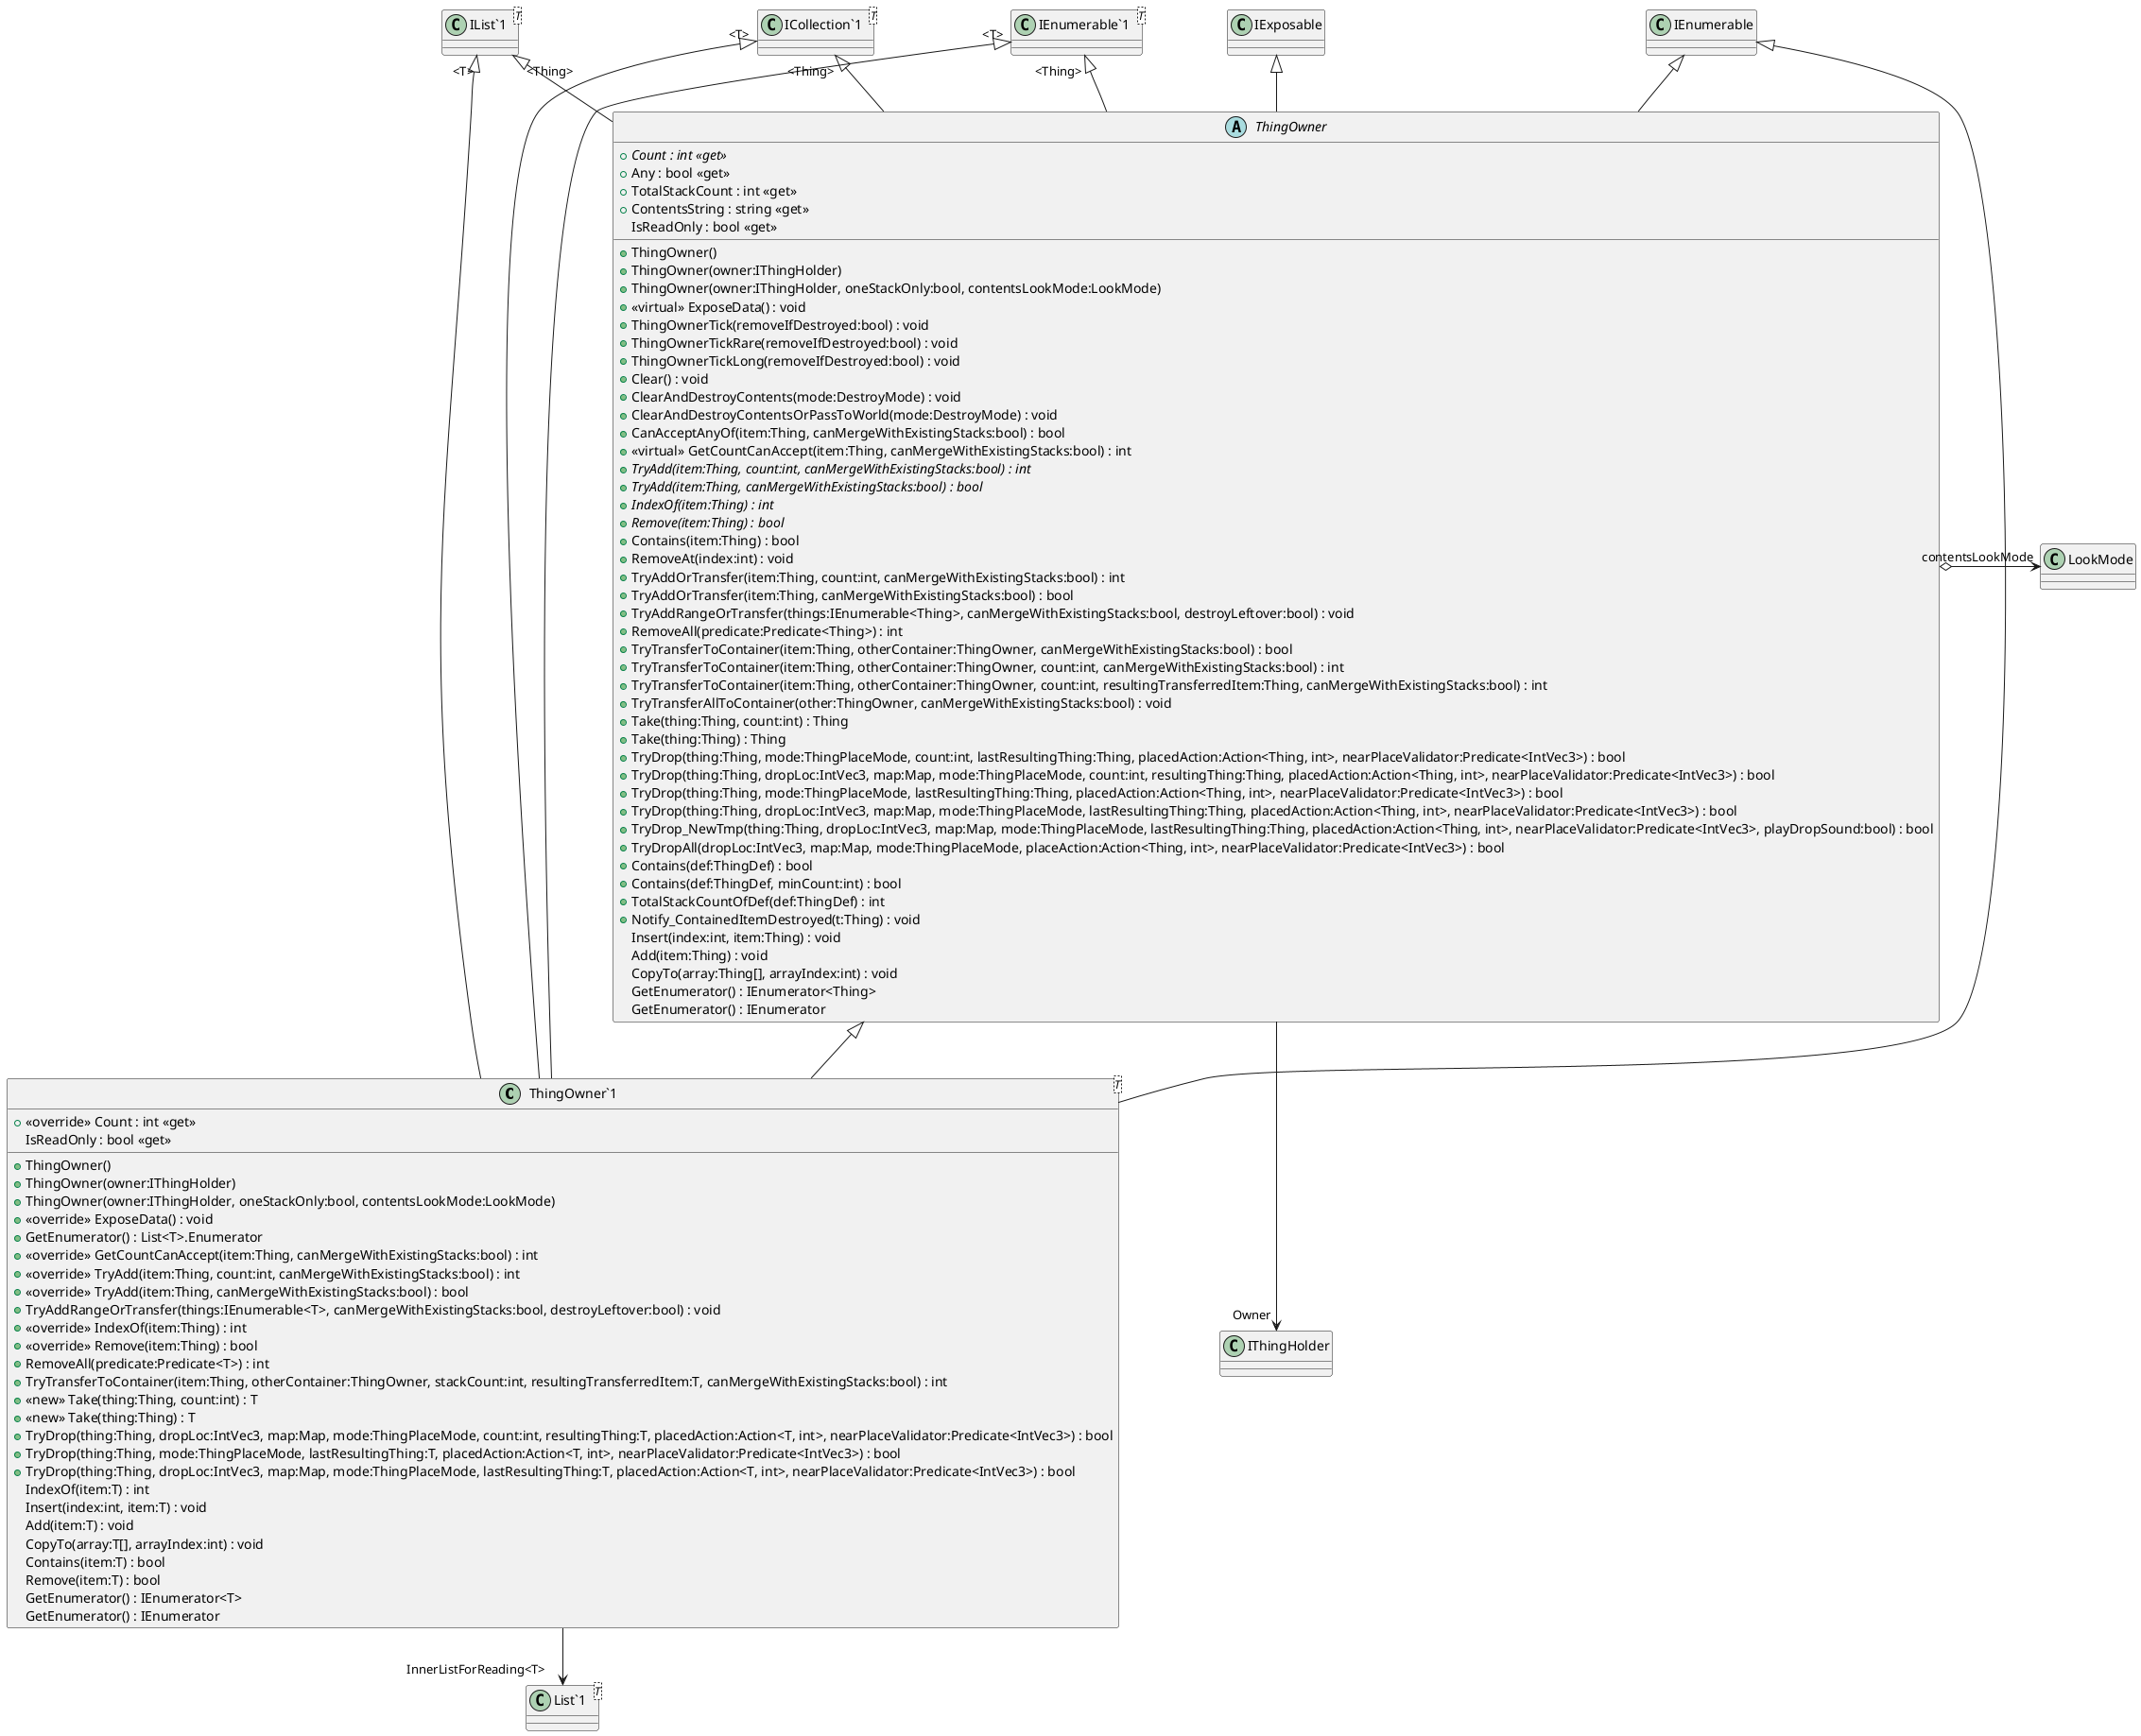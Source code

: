 @startuml
class "ThingOwner`1"<T> {
    + <<override>> Count : int <<get>>
    IsReadOnly : bool <<get>>
    + ThingOwner()
    + ThingOwner(owner:IThingHolder)
    + ThingOwner(owner:IThingHolder, oneStackOnly:bool, contentsLookMode:LookMode)
    + <<override>> ExposeData() : void
    + GetEnumerator() : List<T>.Enumerator
    + <<override>> GetCountCanAccept(item:Thing, canMergeWithExistingStacks:bool) : int
    + <<override>> TryAdd(item:Thing, count:int, canMergeWithExistingStacks:bool) : int
    + <<override>> TryAdd(item:Thing, canMergeWithExistingStacks:bool) : bool
    + TryAddRangeOrTransfer(things:IEnumerable<T>, canMergeWithExistingStacks:bool, destroyLeftover:bool) : void
    + <<override>> IndexOf(item:Thing) : int
    + <<override>> Remove(item:Thing) : bool
    + RemoveAll(predicate:Predicate<T>) : int
    + TryTransferToContainer(item:Thing, otherContainer:ThingOwner, stackCount:int, resultingTransferredItem:T, canMergeWithExistingStacks:bool) : int
    + <<new>> Take(thing:Thing, count:int) : T
    + <<new>> Take(thing:Thing) : T
    + TryDrop(thing:Thing, dropLoc:IntVec3, map:Map, mode:ThingPlaceMode, count:int, resultingThing:T, placedAction:Action<T, int>, nearPlaceValidator:Predicate<IntVec3>) : bool
    + TryDrop(thing:Thing, mode:ThingPlaceMode, lastResultingThing:T, placedAction:Action<T, int>, nearPlaceValidator:Predicate<IntVec3>) : bool
    + TryDrop(thing:Thing, dropLoc:IntVec3, map:Map, mode:ThingPlaceMode, lastResultingThing:T, placedAction:Action<T, int>, nearPlaceValidator:Predicate<IntVec3>) : bool
    IndexOf(item:T) : int
    Insert(index:int, item:T) : void
    Add(item:T) : void
    CopyTo(array:T[], arrayIndex:int) : void
    Contains(item:T) : bool
    Remove(item:T) : bool
    GetEnumerator() : IEnumerator<T>
    GetEnumerator() : IEnumerator
}
abstract class ThingOwner {
    + {abstract} Count : int <<get>>
    + Any : bool <<get>>
    + TotalStackCount : int <<get>>
    + ContentsString : string <<get>>
    IsReadOnly : bool <<get>>
    + ThingOwner()
    + ThingOwner(owner:IThingHolder)
    + ThingOwner(owner:IThingHolder, oneStackOnly:bool, contentsLookMode:LookMode)
    + <<virtual>> ExposeData() : void
    + ThingOwnerTick(removeIfDestroyed:bool) : void
    + ThingOwnerTickRare(removeIfDestroyed:bool) : void
    + ThingOwnerTickLong(removeIfDestroyed:bool) : void
    + Clear() : void
    + ClearAndDestroyContents(mode:DestroyMode) : void
    + ClearAndDestroyContentsOrPassToWorld(mode:DestroyMode) : void
    + CanAcceptAnyOf(item:Thing, canMergeWithExistingStacks:bool) : bool
    + <<virtual>> GetCountCanAccept(item:Thing, canMergeWithExistingStacks:bool) : int
    + {abstract} TryAdd(item:Thing, count:int, canMergeWithExistingStacks:bool) : int
    + {abstract} TryAdd(item:Thing, canMergeWithExistingStacks:bool) : bool
    + {abstract} IndexOf(item:Thing) : int
    + {abstract} Remove(item:Thing) : bool
    + Contains(item:Thing) : bool
    + RemoveAt(index:int) : void
    + TryAddOrTransfer(item:Thing, count:int, canMergeWithExistingStacks:bool) : int
    + TryAddOrTransfer(item:Thing, canMergeWithExistingStacks:bool) : bool
    + TryAddRangeOrTransfer(things:IEnumerable<Thing>, canMergeWithExistingStacks:bool, destroyLeftover:bool) : void
    + RemoveAll(predicate:Predicate<Thing>) : int
    + TryTransferToContainer(item:Thing, otherContainer:ThingOwner, canMergeWithExistingStacks:bool) : bool
    + TryTransferToContainer(item:Thing, otherContainer:ThingOwner, count:int, canMergeWithExistingStacks:bool) : int
    + TryTransferToContainer(item:Thing, otherContainer:ThingOwner, count:int, resultingTransferredItem:Thing, canMergeWithExistingStacks:bool) : int
    + TryTransferAllToContainer(other:ThingOwner, canMergeWithExistingStacks:bool) : void
    + Take(thing:Thing, count:int) : Thing
    + Take(thing:Thing) : Thing
    + TryDrop(thing:Thing, mode:ThingPlaceMode, count:int, lastResultingThing:Thing, placedAction:Action<Thing, int>, nearPlaceValidator:Predicate<IntVec3>) : bool
    + TryDrop(thing:Thing, dropLoc:IntVec3, map:Map, mode:ThingPlaceMode, count:int, resultingThing:Thing, placedAction:Action<Thing, int>, nearPlaceValidator:Predicate<IntVec3>) : bool
    + TryDrop(thing:Thing, mode:ThingPlaceMode, lastResultingThing:Thing, placedAction:Action<Thing, int>, nearPlaceValidator:Predicate<IntVec3>) : bool
    + TryDrop(thing:Thing, dropLoc:IntVec3, map:Map, mode:ThingPlaceMode, lastResultingThing:Thing, placedAction:Action<Thing, int>, nearPlaceValidator:Predicate<IntVec3>) : bool
    + TryDrop_NewTmp(thing:Thing, dropLoc:IntVec3, map:Map, mode:ThingPlaceMode, lastResultingThing:Thing, placedAction:Action<Thing, int>, nearPlaceValidator:Predicate<IntVec3>, playDropSound:bool) : bool
    + TryDropAll(dropLoc:IntVec3, map:Map, mode:ThingPlaceMode, placeAction:Action<Thing, int>, nearPlaceValidator:Predicate<IntVec3>) : bool
    + Contains(def:ThingDef) : bool
    + Contains(def:ThingDef, minCount:int) : bool
    + TotalStackCountOfDef(def:ThingDef) : int
    + Notify_ContainedItemDestroyed(t:Thing) : void
    Insert(index:int, item:Thing) : void
    Add(item:Thing) : void
    CopyTo(array:Thing[], arrayIndex:int) : void
    GetEnumerator() : IEnumerator<Thing>
    GetEnumerator() : IEnumerator
}
class "IList`1"<T> {
}
class "ICollection`1"<T> {
}
class "IEnumerable`1"<T> {
}
class "List`1"<T> {
}
ThingOwner <|-- "ThingOwner`1"
"IList`1" "<T>" <|-- "ThingOwner`1"
"ICollection`1" "<T>" <|-- "ThingOwner`1"
"IEnumerable`1" "<T>" <|-- "ThingOwner`1"
IEnumerable <|-- "ThingOwner`1"
"ThingOwner`1" --> "InnerListForReading<T>" "List`1"
IExposable <|-- ThingOwner
"IList`1" "<Thing>" <|-- ThingOwner
"ICollection`1" "<Thing>" <|-- ThingOwner
"IEnumerable`1" "<Thing>" <|-- ThingOwner
IEnumerable <|-- ThingOwner
ThingOwner o-> "contentsLookMode" LookMode
ThingOwner --> "Owner" IThingHolder
@enduml
